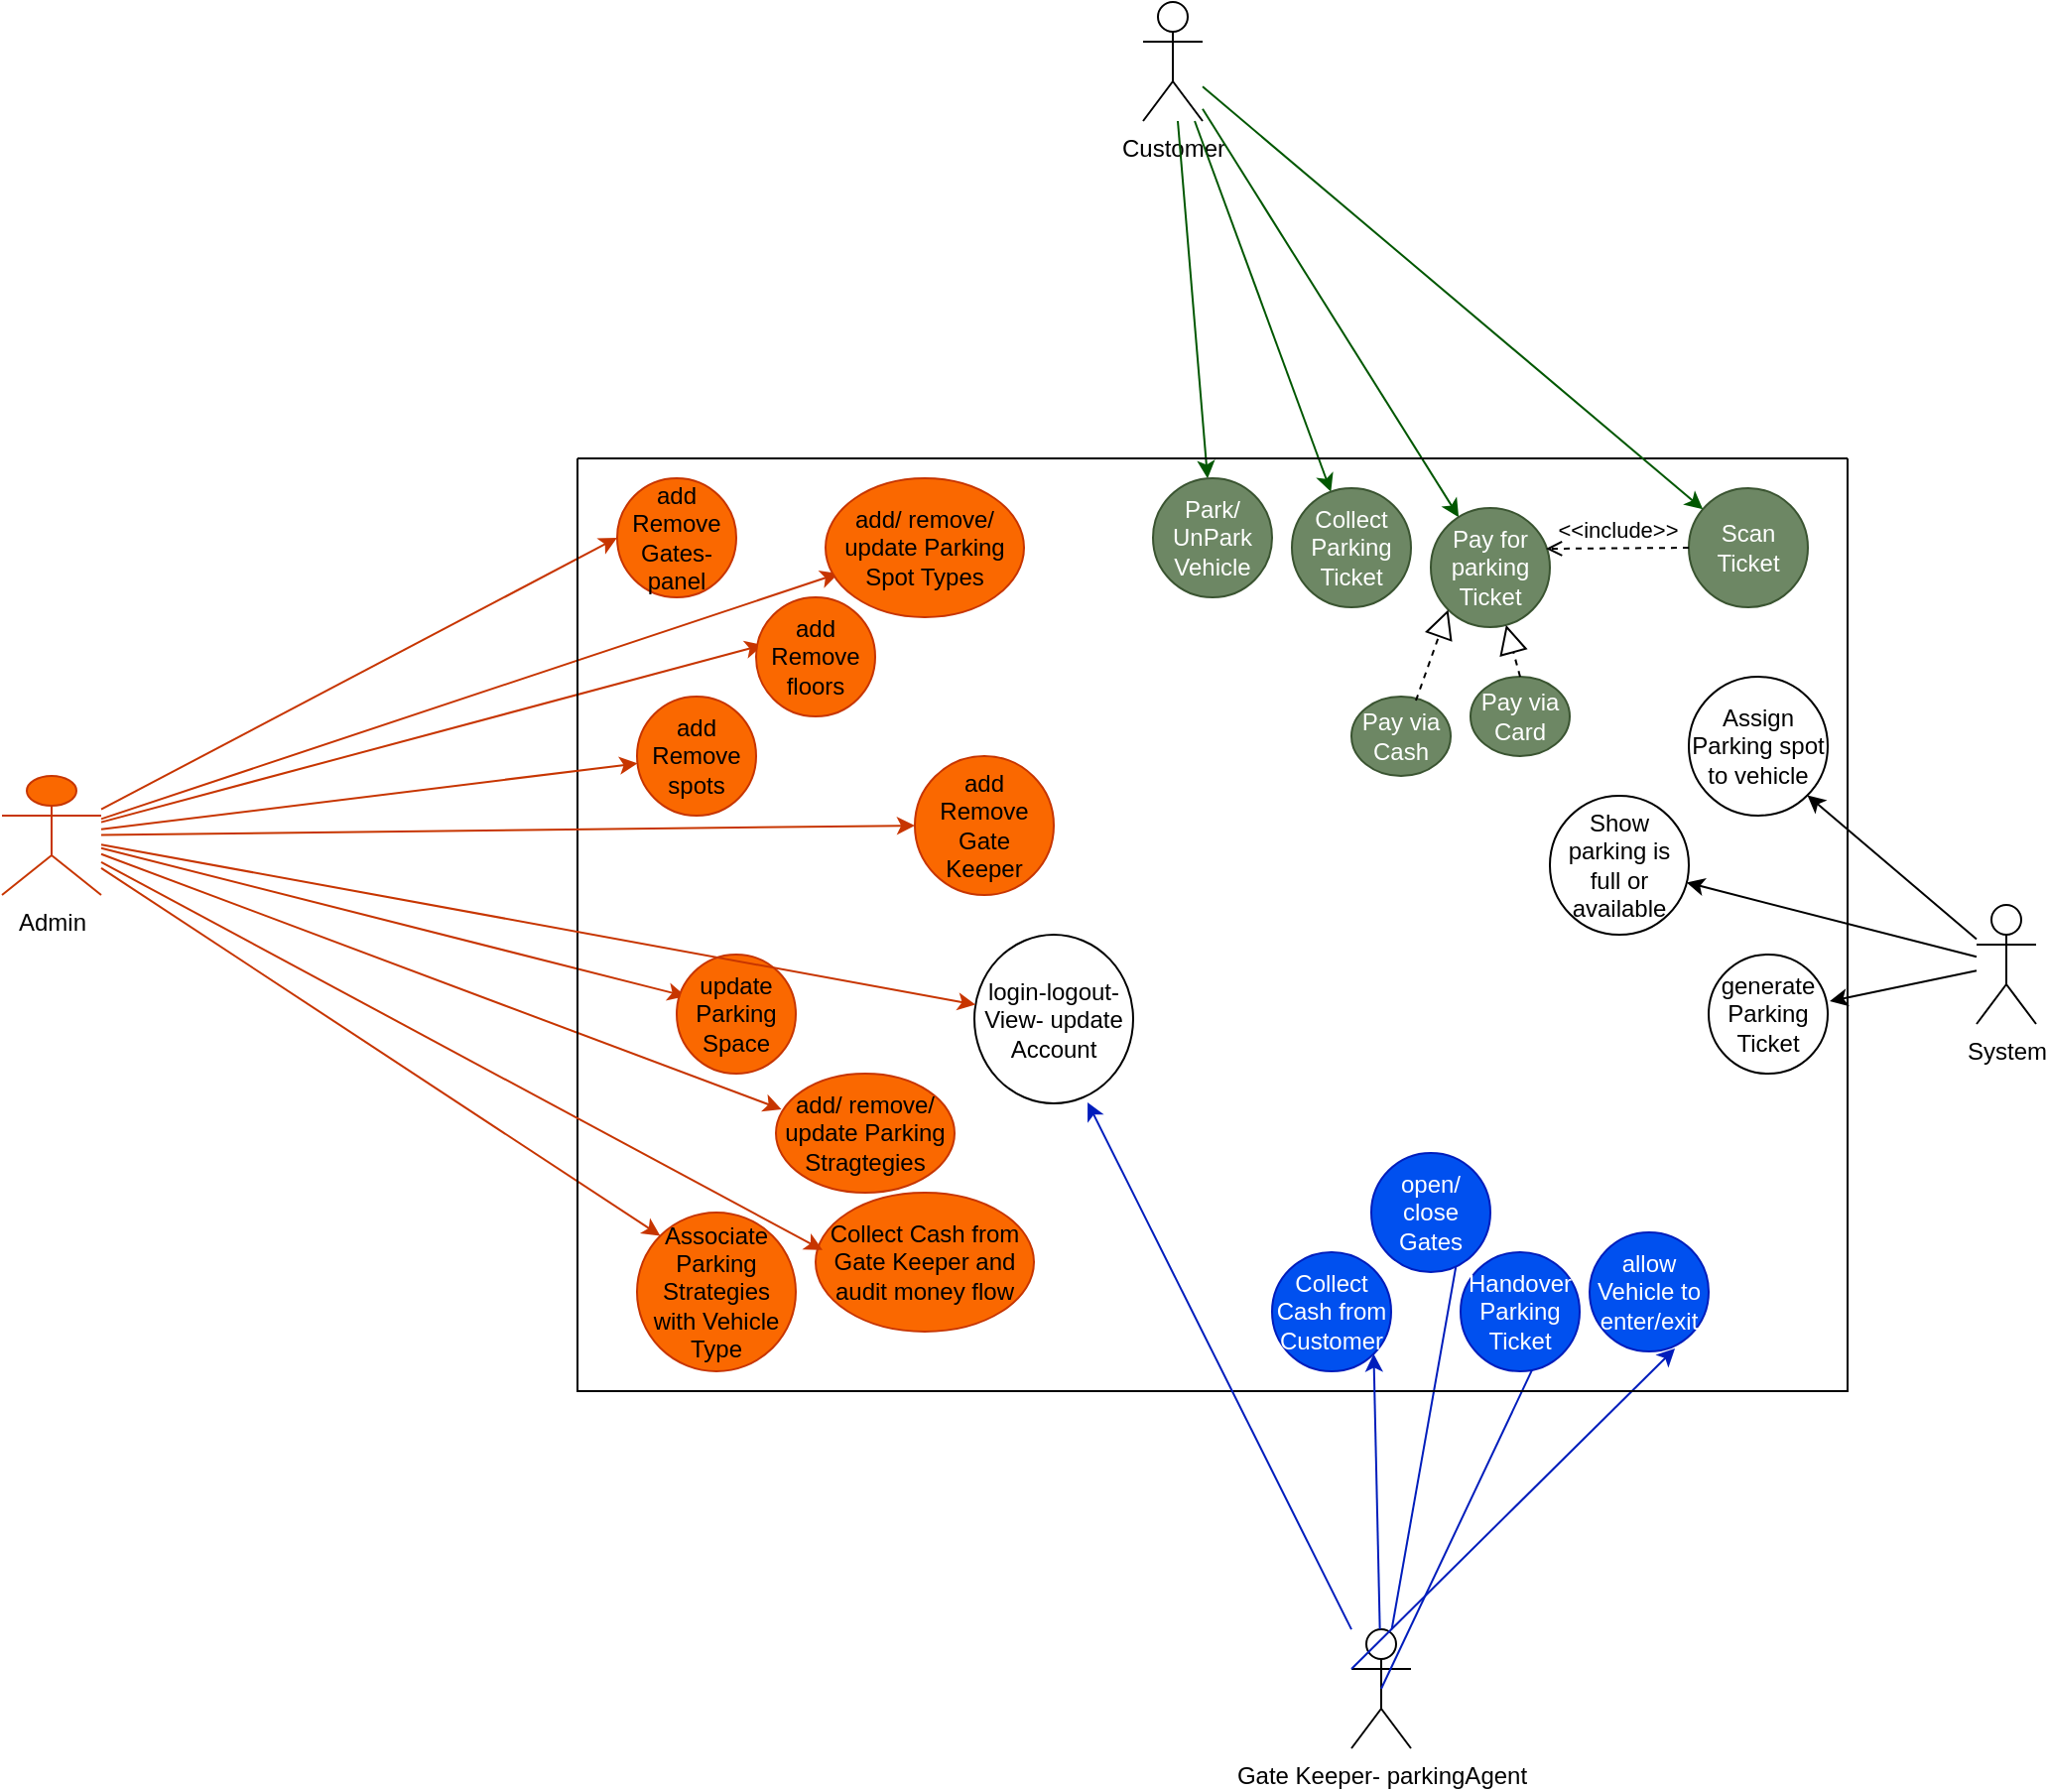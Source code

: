 <mxfile version="22.1.22" type="embed">
  <diagram id="0ptqOFwZxnoRJKOby9eZ" name="Page-1">
    <mxGraphModel dx="2183" dy="1900" grid="1" gridSize="10" guides="1" tooltips="1" connect="1" arrows="1" fold="1" page="1" pageScale="1" pageWidth="850" pageHeight="1100" math="0" shadow="0">
      <root>
        <mxCell id="0" />
        <mxCell id="1" parent="0" />
        <mxCell id="16" value="Admin" style="shape=umlActor;verticalLabelPosition=bottom;verticalAlign=top;html=1;outlineConnect=0;fillColor=#fa6800;fontColor=#000000;strokeColor=#C73500;" parent="1" vertex="1">
          <mxGeometry x="-150" y="260" width="50" height="60" as="geometry" />
        </mxCell>
        <mxCell id="20" value="" style="endArrow=classic;html=1;rounded=0;entryX=0;entryY=0.5;entryDx=0;entryDy=0;fillColor=#fa6800;strokeColor=#C73500;" parent="1" source="16" target="39" edge="1">
          <mxGeometry width="50" height="50" relative="1" as="geometry">
            <mxPoint x="20" y="290" as="sourcePoint" />
            <mxPoint x="100" y="140" as="targetPoint" />
          </mxGeometry>
        </mxCell>
        <mxCell id="21" value="" style="endArrow=classic;html=1;rounded=0;entryX=0.058;entryY=0.4;entryDx=0;entryDy=0;entryPerimeter=0;fillColor=#fa6800;strokeColor=#C73500;" parent="1" source="16" target="40" edge="1">
          <mxGeometry width="50" height="50" relative="1" as="geometry">
            <mxPoint x="-80" y="278" as="sourcePoint" />
            <mxPoint x="100.561" y="245.772" as="targetPoint" />
          </mxGeometry>
        </mxCell>
        <mxCell id="22" value="" style="endArrow=classic;html=1;rounded=0;entryX=0.031;entryY=0.3;entryDx=0;entryDy=0;entryPerimeter=0;fillColor=#fa6800;strokeColor=#C73500;" parent="1" source="16" target="41" edge="1">
          <mxGeometry width="50" height="50" relative="1" as="geometry">
            <mxPoint x="-70" y="288" as="sourcePoint" />
            <mxPoint x="110" y="410" as="targetPoint" />
          </mxGeometry>
        </mxCell>
        <mxCell id="23" value="" style="endArrow=classic;html=1;rounded=0;entryX=0;entryY=0;entryDx=0;entryDy=0;fillColor=#fa6800;strokeColor=#C73500;" parent="1" source="16" target="42" edge="1">
          <mxGeometry width="50" height="50" relative="1" as="geometry">
            <mxPoint x="-60" y="298" as="sourcePoint" />
            <mxPoint x="116.309" y="483.047" as="targetPoint" />
          </mxGeometry>
        </mxCell>
        <mxCell id="24" value="" style="endArrow=classic;html=1;rounded=0;entryX=0.065;entryY=0.686;entryDx=0;entryDy=0;entryPerimeter=0;fillColor=#fa6800;strokeColor=#C73500;" parent="1" source="16" target="43" edge="1">
          <mxGeometry width="50" height="50" relative="1" as="geometry">
            <mxPoint x="-50" y="308" as="sourcePoint" />
            <mxPoint x="186" y="169.01" as="targetPoint" />
          </mxGeometry>
        </mxCell>
        <mxCell id="25" value="" style="endArrow=classic;html=1;rounded=0;entryX=0.075;entryY=0.35;entryDx=0;entryDy=0;entryPerimeter=0;fillColor=#fa6800;strokeColor=#C73500;" parent="1" source="16" target="51" edge="1">
          <mxGeometry width="50" height="50" relative="1" as="geometry">
            <mxPoint x="-40" y="318" as="sourcePoint" />
            <mxPoint x="120" y="320" as="targetPoint" />
          </mxGeometry>
        </mxCell>
        <mxCell id="28" value="Customer" style="shape=umlActor;verticalLabelPosition=bottom;verticalAlign=top;html=1;outlineConnect=0;" parent="1" vertex="1">
          <mxGeometry x="425" y="-130" width="30" height="60" as="geometry" />
        </mxCell>
        <mxCell id="29" value="" style="endArrow=classic;html=1;rounded=0;fillColor=#008a00;strokeColor=#005700;" parent="1" source="28" target="50" edge="1">
          <mxGeometry width="50" height="50" relative="1" as="geometry">
            <mxPoint x="490" y="140" as="sourcePoint" />
            <mxPoint x="358.787" y="148.787" as="targetPoint" />
          </mxGeometry>
        </mxCell>
        <mxCell id="30" value="" style="endArrow=classic;html=1;rounded=0;fillColor=#008a00;strokeColor=#005700;" parent="1" source="28" target="47" edge="1">
          <mxGeometry width="50" height="50" relative="1" as="geometry">
            <mxPoint x="470" y="-14" as="sourcePoint" />
            <mxPoint x="470.652" y="150.007" as="targetPoint" />
          </mxGeometry>
        </mxCell>
        <mxCell id="31" value="" style="endArrow=classic;html=1;rounded=0;fillColor=#008a00;strokeColor=#005700;" parent="1" source="28" target="45" edge="1">
          <mxGeometry width="50" height="50" relative="1" as="geometry">
            <mxPoint x="480" y="-4" as="sourcePoint" />
            <mxPoint x="548.744" y="132.192" as="targetPoint" />
          </mxGeometry>
        </mxCell>
        <mxCell id="32" value="Gate Keeper- parkingAgent" style="shape=umlActor;verticalLabelPosition=bottom;verticalAlign=top;html=1;outlineConnect=0;" parent="1" vertex="1">
          <mxGeometry x="530" y="690" width="30" height="60" as="geometry" />
        </mxCell>
        <mxCell id="33" value="" style="endArrow=classic;html=1;rounded=0;exitX=0;exitY=0.333;exitDx=0;exitDy=0;exitPerimeter=0;entryX=0.717;entryY=0.975;entryDx=0;entryDy=0;entryPerimeter=0;fillColor=#0050ef;strokeColor=#001DBC;" parent="1" source="32" edge="1" target="46">
          <mxGeometry width="50" height="50" relative="1" as="geometry">
            <mxPoint x="510" y="660" as="sourcePoint" />
            <mxPoint x="340" y="630" as="targetPoint" />
          </mxGeometry>
        </mxCell>
        <mxCell id="34" value="" style="endArrow=classic;html=1;rounded=0;exitX=0.5;exitY=0.5;exitDx=0;exitDy=0;exitPerimeter=0;entryX=0.942;entryY=0.267;entryDx=0;entryDy=0;entryPerimeter=0;fillColor=#0050ef;strokeColor=#001DBC;" parent="1" source="32" target="48" edge="1">
          <mxGeometry width="50" height="50" relative="1" as="geometry">
            <mxPoint x="530" y="640" as="sourcePoint" />
            <mxPoint x="319.394" y="684.001" as="targetPoint" />
          </mxGeometry>
        </mxCell>
        <mxCell id="35" value="" style="endArrow=classic;html=1;rounded=0;entryX=1;entryY=0;entryDx=0;entryDy=0;fillColor=#0050ef;strokeColor=#001DBC;" parent="1" source="32" target="49" edge="1">
          <mxGeometry width="50" height="50" relative="1" as="geometry">
            <mxPoint x="530" y="640" as="sourcePoint" />
            <mxPoint x="307.145" y="747.226" as="targetPoint" />
          </mxGeometry>
        </mxCell>
        <mxCell id="38" value="" style="swimlane;startSize=0;" parent="1" vertex="1">
          <mxGeometry x="140" y="100" width="640" height="470" as="geometry" />
        </mxCell>
        <mxCell id="39" value="add Remove Gates- panel" style="ellipse;whiteSpace=wrap;html=1;fillColor=#fa6800;fontColor=#000000;strokeColor=#C73500;" parent="38" vertex="1">
          <mxGeometry x="20" y="10" width="60" height="60" as="geometry" />
        </mxCell>
        <mxCell id="40" value="add Remove floors" style="ellipse;whiteSpace=wrap;html=1;fillColor=#fa6800;fontColor=#000000;strokeColor=#C73500;" parent="38" vertex="1">
          <mxGeometry x="90" y="70" width="60" height="60" as="geometry" />
        </mxCell>
        <mxCell id="41" value="add/ remove/ update Parking Stragtegies" style="ellipse;whiteSpace=wrap;html=1;fillColor=#fa6800;fontColor=#000000;strokeColor=#C73500;" parent="38" vertex="1">
          <mxGeometry x="100" y="310" width="90" height="60" as="geometry" />
        </mxCell>
        <mxCell id="42" value="Associate Parking Strategies with Vehicle Type" style="ellipse;whiteSpace=wrap;html=1;fillColor=#fa6800;fontColor=#000000;strokeColor=#C73500;" parent="38" vertex="1">
          <mxGeometry x="30" y="380" width="80" height="80" as="geometry" />
        </mxCell>
        <mxCell id="43" value="add/ remove/ update Parking Spot Types" style="ellipse;whiteSpace=wrap;html=1;fillColor=#fa6800;fontColor=#000000;strokeColor=#C73500;" parent="38" vertex="1">
          <mxGeometry x="125" y="10" width="100" height="70" as="geometry" />
        </mxCell>
        <mxCell id="45" value="Pay for parking Ticket" style="ellipse;whiteSpace=wrap;html=1;fillColor=#6d8764;fontColor=#ffffff;strokeColor=#3A5431;" parent="38" vertex="1">
          <mxGeometry x="430" y="25" width="60" height="60" as="geometry" />
        </mxCell>
        <mxCell id="46" value="allow Vehicle to enter/exit" style="ellipse;whiteSpace=wrap;html=1;fillColor=#0050ef;fontColor=#ffffff;strokeColor=#001DBC;" parent="38" vertex="1">
          <mxGeometry x="510" y="390" width="60" height="60" as="geometry" />
        </mxCell>
        <mxCell id="47" value="Collect Parking Ticket" style="ellipse;whiteSpace=wrap;html=1;fillColor=#6d8764;fontColor=#ffffff;strokeColor=#3A5431;" parent="38" vertex="1">
          <mxGeometry x="360" y="15" width="60" height="60" as="geometry" />
        </mxCell>
        <mxCell id="48" value="Handover Parking Ticket" style="ellipse;whiteSpace=wrap;html=1;fillColor=#0050ef;fontColor=#ffffff;strokeColor=#001DBC;" parent="38" vertex="1">
          <mxGeometry x="445" y="400" width="60" height="60" as="geometry" />
        </mxCell>
        <mxCell id="49" value="open/ close Gates" style="ellipse;whiteSpace=wrap;html=1;fillColor=#0050ef;fontColor=#ffffff;strokeColor=#001DBC;" parent="38" vertex="1">
          <mxGeometry x="400" y="350" width="60" height="60" as="geometry" />
        </mxCell>
        <mxCell id="50" value="Park/ UnPark Vehicle" style="ellipse;whiteSpace=wrap;html=1;fillColor=#6d8764;fontColor=#ffffff;strokeColor=#3A5431;" parent="38" vertex="1">
          <mxGeometry x="290" y="10" width="60" height="60" as="geometry" />
        </mxCell>
        <mxCell id="51" value="update Parking Space" style="ellipse;whiteSpace=wrap;html=1;fillColor=#fa6800;fontColor=#000000;strokeColor=#C73500;" parent="38" vertex="1">
          <mxGeometry x="50" y="250" width="60" height="60" as="geometry" />
        </mxCell>
        <mxCell id="53" value="Collect Cash from Customer" style="ellipse;whiteSpace=wrap;html=1;fillColor=#0050ef;fontColor=#ffffff;strokeColor=#001DBC;" parent="38" vertex="1">
          <mxGeometry x="350" y="400" width="60" height="60" as="geometry" />
        </mxCell>
        <mxCell id="55" value="Pay via Cash" style="ellipse;whiteSpace=wrap;html=1;fillColor=#6d8764;fontColor=#ffffff;strokeColor=#3A5431;" parent="38" vertex="1">
          <mxGeometry x="390" y="120" width="50" height="40" as="geometry" />
        </mxCell>
        <mxCell id="72" value="Pay via Card" style="ellipse;whiteSpace=wrap;html=1;fillColor=#6d8764;fontColor=#ffffff;strokeColor=#3A5431;" parent="38" vertex="1">
          <mxGeometry x="450" y="110" width="50" height="40" as="geometry" />
        </mxCell>
        <mxCell id="73" value="Collect Cash from Gate Keeper and audit money flow" style="ellipse;whiteSpace=wrap;html=1;fillColor=#fa6800;fontColor=#000000;strokeColor=#C73500;" parent="38" vertex="1">
          <mxGeometry x="120" y="370" width="110" height="70" as="geometry" />
        </mxCell>
        <mxCell id="76" value="" style="endArrow=block;dashed=1;endFill=0;endSize=12;html=1;rounded=0;exitX=0.65;exitY=0.05;exitDx=0;exitDy=0;exitPerimeter=0;entryX=0;entryY=1;entryDx=0;entryDy=0;" parent="38" source="55" target="45" edge="1">
          <mxGeometry width="160" relative="1" as="geometry">
            <mxPoint x="260" y="-10" as="sourcePoint" />
            <mxPoint x="420" y="-10" as="targetPoint" />
          </mxGeometry>
        </mxCell>
        <mxCell id="77" value="" style="endArrow=block;dashed=1;endFill=0;endSize=12;html=1;rounded=0;exitX=0.5;exitY=0;exitDx=0;exitDy=0;" parent="38" source="72" target="45" edge="1">
          <mxGeometry width="160" relative="1" as="geometry">
            <mxPoint x="338" y="152" as="sourcePoint" />
            <mxPoint x="414" y="81" as="targetPoint" />
          </mxGeometry>
        </mxCell>
        <mxCell id="85" value="Scan Ticket" style="ellipse;whiteSpace=wrap;html=1;fillColor=#6d8764;fontColor=#ffffff;strokeColor=#3A5431;" vertex="1" parent="38">
          <mxGeometry x="560" y="15" width="60" height="60" as="geometry" />
        </mxCell>
        <mxCell id="86" value="&amp;lt;&amp;lt;include&amp;gt;&amp;gt;" style="html=1;verticalAlign=bottom;labelBackgroundColor=none;endArrow=open;endFill=0;dashed=1;rounded=0;entryX=0.967;entryY=0.342;entryDx=0;entryDy=0;entryPerimeter=0;exitX=0;exitY=0.5;exitDx=0;exitDy=0;" edge="1" parent="38" source="85" target="45">
          <mxGeometry width="160" relative="1" as="geometry">
            <mxPoint x="440" y="50" as="sourcePoint" />
            <mxPoint x="600" y="50" as="targetPoint" />
          </mxGeometry>
        </mxCell>
        <mxCell id="88" value="add Remove Gate Keeper" style="ellipse;whiteSpace=wrap;html=1;fillColor=#fa6800;fontColor=#000000;strokeColor=#C73500;" vertex="1" parent="38">
          <mxGeometry x="170" y="150" width="70" height="70" as="geometry" />
        </mxCell>
        <mxCell id="90" value="add Remove spots" style="ellipse;whiteSpace=wrap;html=1;fillColor=#fa6800;fontColor=#000000;strokeColor=#C73500;" vertex="1" parent="38">
          <mxGeometry x="30" y="120" width="60" height="60" as="geometry" />
        </mxCell>
        <mxCell id="44" value="generate Parking Ticket" style="ellipse;whiteSpace=wrap;html=1;" parent="38" vertex="1">
          <mxGeometry x="570" y="250" width="60" height="60" as="geometry" />
        </mxCell>
        <mxCell id="78" value="Show parking is full or available" style="ellipse;whiteSpace=wrap;html=1;" vertex="1" parent="38">
          <mxGeometry x="490" y="170" width="70" height="70" as="geometry" />
        </mxCell>
        <mxCell id="80" value="Assign Parking spot to vehicle" style="ellipse;whiteSpace=wrap;html=1;" vertex="1" parent="38">
          <mxGeometry x="560" y="110" width="70" height="70" as="geometry" />
        </mxCell>
        <mxCell id="92" value="login-logout-View- update Account" style="ellipse;whiteSpace=wrap;html=1;" vertex="1" parent="38">
          <mxGeometry x="200" y="240" width="80" height="85" as="geometry" />
        </mxCell>
        <mxCell id="74" value="" style="endArrow=classic;html=1;rounded=0;entryX=0.032;entryY=0.413;entryDx=0;entryDy=0;entryPerimeter=0;fillColor=#fa6800;strokeColor=#C73500;" parent="1" source="16" target="73" edge="1">
          <mxGeometry width="50" height="50" relative="1" as="geometry">
            <mxPoint x="-90" y="313" as="sourcePoint" />
            <mxPoint x="120" y="420" as="targetPoint" />
          </mxGeometry>
        </mxCell>
        <mxCell id="75" value="" style="endArrow=classic;html=1;rounded=0;entryX=1;entryY=1;entryDx=0;entryDy=0;fillColor=#0050ef;strokeColor=#001DBC;" parent="1" source="32" target="53" edge="1">
          <mxGeometry width="50" height="50" relative="1" as="geometry">
            <mxPoint x="530" y="657" as="sourcePoint" />
            <mxPoint x="321" y="759" as="targetPoint" />
          </mxGeometry>
        </mxCell>
        <mxCell id="87" value="" style="endArrow=classic;html=1;rounded=0;fillColor=#008a00;strokeColor=#005700;" edge="1" parent="1" source="28" target="85">
          <mxGeometry width="50" height="50" relative="1" as="geometry">
            <mxPoint x="459" y="-60" as="sourcePoint" />
            <mxPoint x="517" y="141" as="targetPoint" />
          </mxGeometry>
        </mxCell>
        <mxCell id="89" value="" style="endArrow=classic;html=1;rounded=0;entryX=0;entryY=0.5;entryDx=0;entryDy=0;fillColor=#fa6800;strokeColor=#C73500;" edge="1" parent="1" source="16" target="88">
          <mxGeometry width="50" height="50" relative="1" as="geometry">
            <mxPoint x="-90" y="295" as="sourcePoint" />
            <mxPoint x="123" y="254" as="targetPoint" />
          </mxGeometry>
        </mxCell>
        <mxCell id="91" value="" style="endArrow=classic;html=1;rounded=0;fillColor=#fa6800;strokeColor=#C73500;" edge="1" parent="1" source="16" target="90">
          <mxGeometry width="50" height="50" relative="1" as="geometry">
            <mxPoint x="-90" y="291" as="sourcePoint" />
            <mxPoint x="207" y="178" as="targetPoint" />
          </mxGeometry>
        </mxCell>
        <mxCell id="26" value="System" style="shape=umlActor;verticalLabelPosition=bottom;verticalAlign=top;html=1;outlineConnect=0;" parent="1" vertex="1">
          <mxGeometry x="845" y="325" width="30" height="60" as="geometry" />
        </mxCell>
        <mxCell id="27" value="" style="endArrow=classic;html=1;rounded=0;entryX=1.017;entryY=0.392;entryDx=0;entryDy=0;entryPerimeter=0;" parent="1" source="26" edge="1" target="44">
          <mxGeometry width="50" height="50" relative="1" as="geometry">
            <mxPoint x="680" y="275" as="sourcePoint" />
            <mxPoint x="770" y="165" as="targetPoint" />
          </mxGeometry>
        </mxCell>
        <mxCell id="79" value="" style="endArrow=classic;html=1;rounded=0;" edge="1" parent="1" source="26" target="78">
          <mxGeometry width="50" height="50" relative="1" as="geometry">
            <mxPoint x="765" y="295" as="sourcePoint" />
            <mxPoint x="780" y="175" as="targetPoint" />
          </mxGeometry>
        </mxCell>
        <mxCell id="81" value="" style="endArrow=classic;html=1;rounded=0;entryX=1;entryY=1;entryDx=0;entryDy=0;" edge="1" parent="1" source="26" target="80">
          <mxGeometry width="50" height="50" relative="1" as="geometry">
            <mxPoint x="780" y="309" as="sourcePoint" />
            <mxPoint x="919.755" y="231.506" as="targetPoint" />
          </mxGeometry>
        </mxCell>
        <mxCell id="93" value="" style="endArrow=classic;html=1;rounded=0;entryX=0.713;entryY=0.994;entryDx=0;entryDy=0;entryPerimeter=0;fillColor=#0050ef;strokeColor=#001DBC;" edge="1" parent="1" source="32" target="92">
          <mxGeometry width="50" height="50" relative="1" as="geometry">
            <mxPoint x="545" y="700" as="sourcePoint" />
            <mxPoint x="501" y="571" as="targetPoint" />
          </mxGeometry>
        </mxCell>
        <mxCell id="94" value="" style="endArrow=classic;html=1;rounded=0;fillColor=#fa6800;strokeColor=#C73500;" edge="1" parent="1" source="16" target="92">
          <mxGeometry width="50" height="50" relative="1" as="geometry">
            <mxPoint x="-90" y="303" as="sourcePoint" />
            <mxPoint x="145" y="331" as="targetPoint" />
          </mxGeometry>
        </mxCell>
      </root>
    </mxGraphModel>
  </diagram>
</mxfile>
